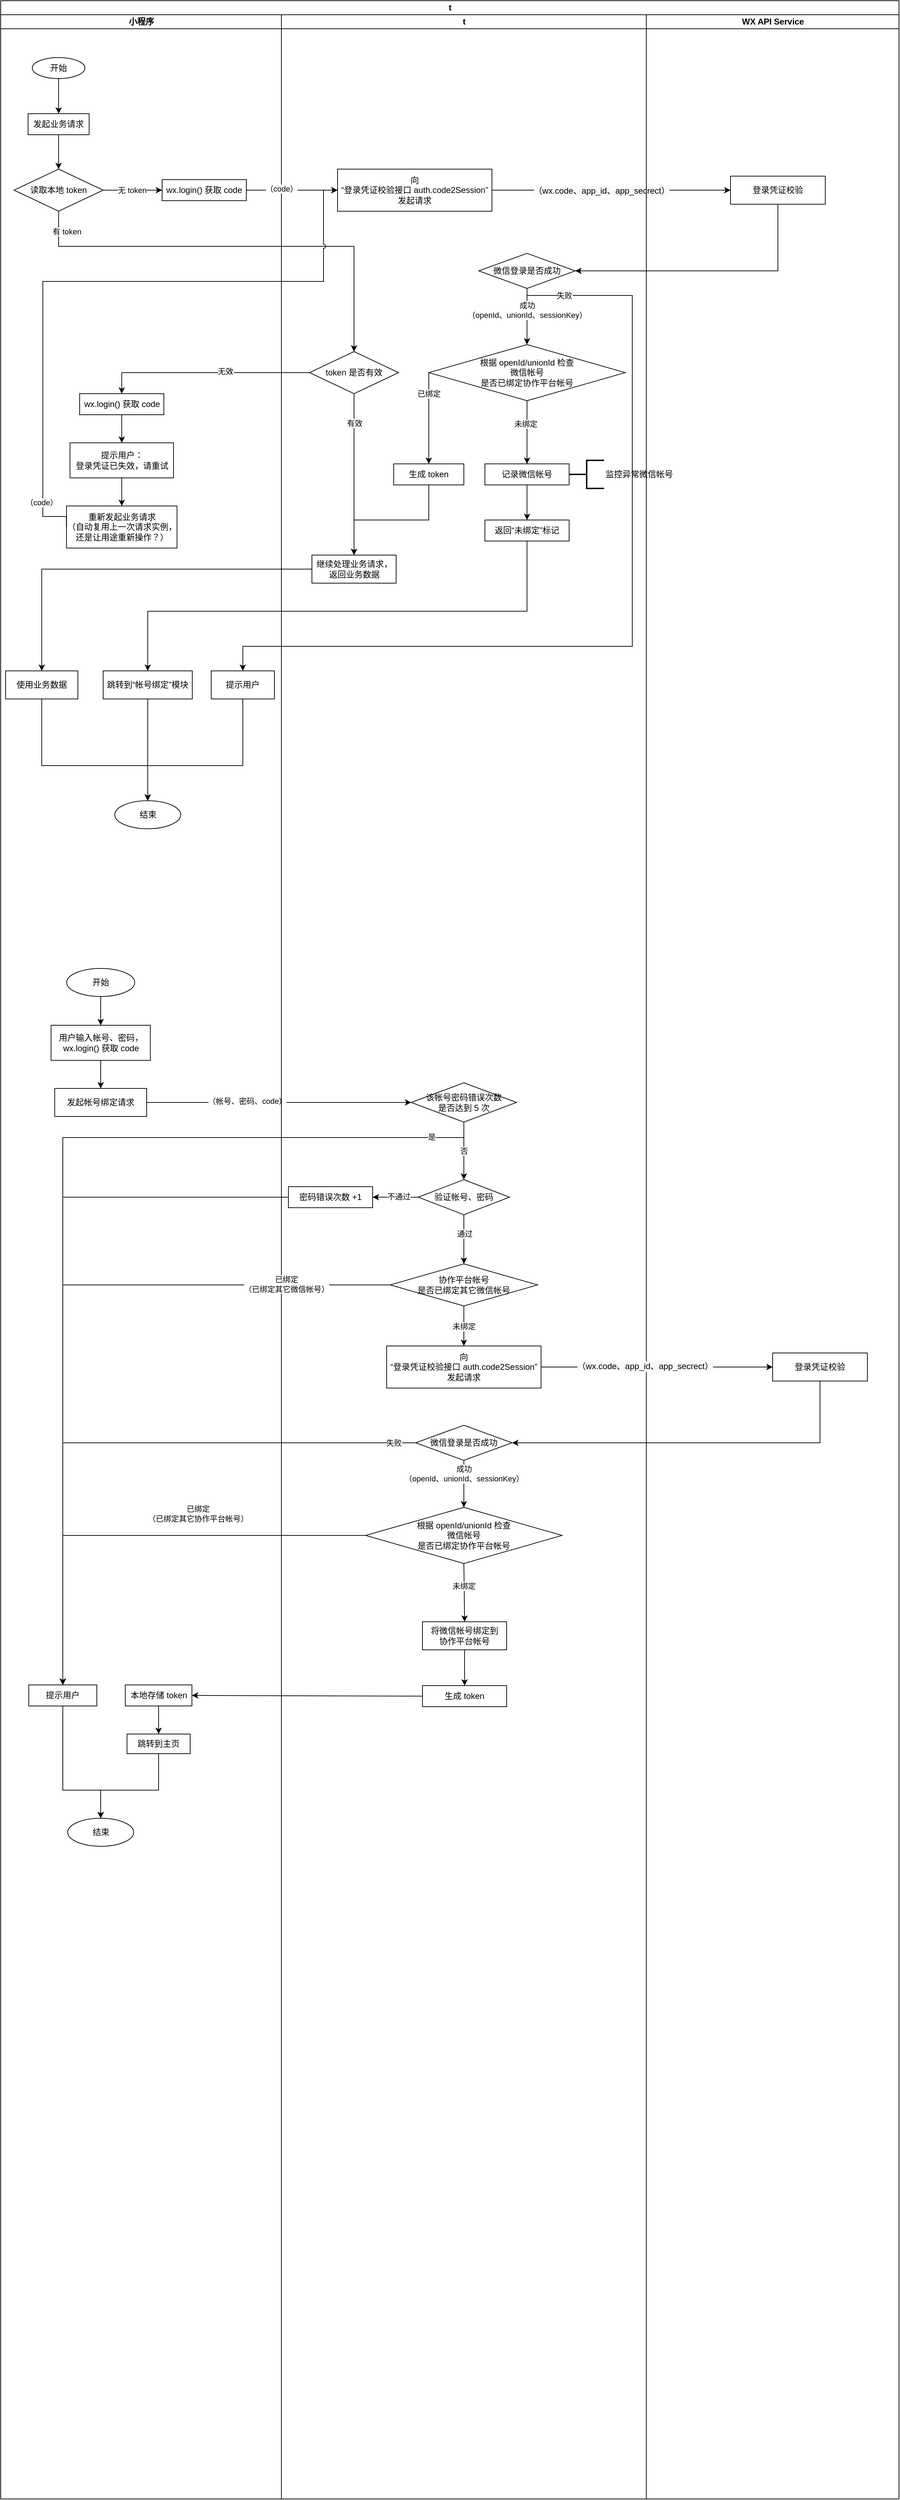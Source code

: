 <mxfile version="14.2.9" type="github"><diagram id="qEqpJyWe6qSXdvCc5dsq" name="Page-1"><mxGraphModel dx="1403" dy="4248" grid="1" gridSize="10" guides="1" tooltips="1" connect="1" arrows="1" fold="1" page="1" pageScale="1" pageWidth="827" pageHeight="1169" math="0" shadow="0"><root><mxCell id="0"/><mxCell id="1" parent="0"/><mxCell id="DzDD1wnCTY82jCdEC3I6-1" value="t" style="swimlane;html=1;childLayout=stackLayout;resizeParent=1;resizeParentMax=0;startSize=20;" parent="1" vertex="1"><mxGeometry x="80" y="-3430" width="1280" height="3560" as="geometry"><mxRectangle x="70" y="40" width="60" height="20" as="alternateBounds"/></mxGeometry></mxCell><mxCell id="DzDD1wnCTY82jCdEC3I6-2" style="edgeStyle=orthogonalEdgeStyle;rounded=0;orthogonalLoop=1;jettySize=auto;html=1;entryX=0.5;entryY=0;entryDx=0;entryDy=0;exitX=0.5;exitY=1;exitDx=0;exitDy=0;" parent="DzDD1wnCTY82jCdEC3I6-1" source="DzDD1wnCTY82jCdEC3I6-17" target="DzDD1wnCTY82jCdEC3I6-42" edge="1"><mxGeometry relative="1" as="geometry"><Array as="points"><mxPoint x="83" y="350"/><mxPoint x="504" y="350"/></Array></mxGeometry></mxCell><mxCell id="DzDD1wnCTY82jCdEC3I6-3" value="有 token" style="edgeLabel;html=1;align=center;verticalAlign=middle;resizable=0;points=[];" parent="DzDD1wnCTY82jCdEC3I6-2" vertex="1" connectable="0"><mxGeometry x="-0.158" y="-2" relative="1" as="geometry"><mxPoint x="-200" y="-23" as="offset"/></mxGeometry></mxCell><mxCell id="DzDD1wnCTY82jCdEC3I6-6" style="edgeStyle=orthogonalEdgeStyle;rounded=0;orthogonalLoop=1;jettySize=auto;html=1;exitX=1;exitY=0.5;exitDx=0;exitDy=0;entryX=0;entryY=0.5;entryDx=0;entryDy=0;" parent="DzDD1wnCTY82jCdEC3I6-1" source="DzDD1wnCTY82jCdEC3I6-43" target="DzDD1wnCTY82jCdEC3I6-66" edge="1"><mxGeometry relative="1" as="geometry"/></mxCell><mxCell id="DzDD1wnCTY82jCdEC3I6-7" value="&lt;span style=&quot;font-size: 12px ; background-color: rgb(248 , 249 , 250)&quot;&gt;（wx.code、app_id、app_secrect）&lt;/span&gt;" style="edgeLabel;html=1;align=center;verticalAlign=middle;resizable=0;points=[];" parent="DzDD1wnCTY82jCdEC3I6-6" vertex="1" connectable="0"><mxGeometry x="-0.256" y="-1" relative="1" as="geometry"><mxPoint x="29" as="offset"/></mxGeometry></mxCell><mxCell id="DzDD1wnCTY82jCdEC3I6-8" style="edgeStyle=orthogonalEdgeStyle;rounded=0;orthogonalLoop=1;jettySize=auto;html=1;exitX=0.5;exitY=1;exitDx=0;exitDy=0;entryX=1;entryY=0.5;entryDx=0;entryDy=0;" parent="DzDD1wnCTY82jCdEC3I6-1" source="DzDD1wnCTY82jCdEC3I6-66" target="kSkLTHyGIWRU16GdgBm4-37" edge="1"><mxGeometry relative="1" as="geometry"><mxPoint x="580" y="530" as="targetPoint"/></mxGeometry></mxCell><mxCell id="DzDD1wnCTY82jCdEC3I6-10" style="edgeStyle=orthogonalEdgeStyle;rounded=0;orthogonalLoop=1;jettySize=auto;html=1;exitX=0.5;exitY=1;exitDx=0;exitDy=0;entryX=0.5;entryY=0;entryDx=0;entryDy=0;" parent="DzDD1wnCTY82jCdEC3I6-1" source="DzDD1wnCTY82jCdEC3I6-49" target="DzDD1wnCTY82jCdEC3I6-23" edge="1"><mxGeometry relative="1" as="geometry"><Array as="points"><mxPoint x="750" y="870"/><mxPoint x="210" y="870"/></Array></mxGeometry></mxCell><mxCell id="DzDD1wnCTY82jCdEC3I6-11" style="edgeStyle=orthogonalEdgeStyle;rounded=0;orthogonalLoop=1;jettySize=auto;html=1;exitX=0;exitY=0.5;exitDx=0;exitDy=0;entryX=0.5;entryY=0;entryDx=0;entryDy=0;" parent="DzDD1wnCTY82jCdEC3I6-1" source="DzDD1wnCTY82jCdEC3I6-52" target="DzDD1wnCTY82jCdEC3I6-21" edge="1"><mxGeometry relative="1" as="geometry"/></mxCell><mxCell id="DzDD1wnCTY82jCdEC3I6-12" style="edgeStyle=orthogonalEdgeStyle;rounded=0;sketch=0;jumpStyle=arc;jumpSize=10;orthogonalLoop=1;jettySize=auto;html=1;exitX=1;exitY=0.5;exitDx=0;exitDy=0;shadow=0;endArrow=classic;endFill=1;entryX=0;entryY=0.5;entryDx=0;entryDy=0;" parent="DzDD1wnCTY82jCdEC3I6-1" source="DzDD1wnCTY82jCdEC3I6-28" target="kSkLTHyGIWRU16GdgBm4-1" edge="1"><mxGeometry relative="1" as="geometry"><mxPoint x="400" y="1571" as="targetPoint"/></mxGeometry></mxCell><mxCell id="DzDD1wnCTY82jCdEC3I6-13" value="（帐号、密码、code）" style="edgeLabel;html=1;align=center;verticalAlign=middle;resizable=0;points=[];" parent="DzDD1wnCTY82jCdEC3I6-12" vertex="1" connectable="0"><mxGeometry x="-0.244" y="2" relative="1" as="geometry"><mxPoint as="offset"/></mxGeometry></mxCell><mxCell id="DzDD1wnCTY82jCdEC3I6-14" value="小程序" style="swimlane;html=1;startSize=20;" parent="DzDD1wnCTY82jCdEC3I6-1" vertex="1"><mxGeometry y="20" width="400" height="3540" as="geometry"/></mxCell><mxCell id="DzDD1wnCTY82jCdEC3I6-15" style="edgeStyle=orthogonalEdgeStyle;rounded=0;orthogonalLoop=1;jettySize=auto;html=1;exitX=0.5;exitY=1;exitDx=0;exitDy=0;entryX=0.5;entryY=0;entryDx=0;entryDy=0;" parent="DzDD1wnCTY82jCdEC3I6-14" source="DzDD1wnCTY82jCdEC3I6-16" target="DzDD1wnCTY82jCdEC3I6-25" edge="1"><mxGeometry relative="1" as="geometry"/></mxCell><mxCell id="DzDD1wnCTY82jCdEC3I6-16" value="开始" style="ellipse;whiteSpace=wrap;html=1;" parent="DzDD1wnCTY82jCdEC3I6-14" vertex="1"><mxGeometry x="45" y="61" width="75" height="30" as="geometry"/></mxCell><mxCell id="DzDD1wnCTY82jCdEC3I6-17" value="读取本地&amp;nbsp;token" style="rhombus;whiteSpace=wrap;html=1;" parent="DzDD1wnCTY82jCdEC3I6-14" vertex="1"><mxGeometry x="19" y="220" width="127" height="60" as="geometry"/></mxCell><mxCell id="kSkLTHyGIWRU16GdgBm4-43" style="edgeStyle=orthogonalEdgeStyle;rounded=0;jumpStyle=arc;orthogonalLoop=1;jettySize=auto;html=1;exitX=0.5;exitY=1;exitDx=0;exitDy=0;entryX=0.5;entryY=0;entryDx=0;entryDy=0;" parent="DzDD1wnCTY82jCdEC3I6-14" source="DzDD1wnCTY82jCdEC3I6-21" target="DzDD1wnCTY82jCdEC3I6-22" edge="1"><mxGeometry relative="1" as="geometry"><Array as="points"><mxPoint x="59" y="1070"/><mxPoint x="210" y="1070"/></Array></mxGeometry></mxCell><mxCell id="DzDD1wnCTY82jCdEC3I6-21" value="使用业务数据" style="rounded=0;whiteSpace=wrap;html=1;" parent="DzDD1wnCTY82jCdEC3I6-14" vertex="1"><mxGeometry x="7" y="935" width="103" height="40" as="geometry"/></mxCell><mxCell id="DzDD1wnCTY82jCdEC3I6-22" value="结束" style="ellipse;whiteSpace=wrap;html=1;" parent="DzDD1wnCTY82jCdEC3I6-14" vertex="1"><mxGeometry x="162.5" y="1120" width="94" height="40" as="geometry"/></mxCell><mxCell id="kSkLTHyGIWRU16GdgBm4-47" style="edgeStyle=orthogonalEdgeStyle;rounded=0;jumpStyle=arc;orthogonalLoop=1;jettySize=auto;html=1;exitX=0.5;exitY=1;exitDx=0;exitDy=0;entryX=0.5;entryY=0;entryDx=0;entryDy=0;" parent="DzDD1wnCTY82jCdEC3I6-14" source="DzDD1wnCTY82jCdEC3I6-23" target="DzDD1wnCTY82jCdEC3I6-22" edge="1"><mxGeometry relative="1" as="geometry"/></mxCell><mxCell id="DzDD1wnCTY82jCdEC3I6-23" value="跳转到“帐号绑定”模块" style="rounded=0;whiteSpace=wrap;html=1;" parent="DzDD1wnCTY82jCdEC3I6-14" vertex="1"><mxGeometry x="146" y="935" width="127" height="40" as="geometry"/></mxCell><mxCell id="DzDD1wnCTY82jCdEC3I6-24" style="edgeStyle=orthogonalEdgeStyle;rounded=0;orthogonalLoop=1;jettySize=auto;html=1;exitX=0.5;exitY=1;exitDx=0;exitDy=0;entryX=0.5;entryY=0;entryDx=0;entryDy=0;" parent="DzDD1wnCTY82jCdEC3I6-14" source="DzDD1wnCTY82jCdEC3I6-25" target="DzDD1wnCTY82jCdEC3I6-17" edge="1"><mxGeometry relative="1" as="geometry"><mxPoint x="82.5" y="150" as="targetPoint"/></mxGeometry></mxCell><mxCell id="DzDD1wnCTY82jCdEC3I6-25" value="发起业务请求" style="rounded=0;whiteSpace=wrap;html=1;" parent="DzDD1wnCTY82jCdEC3I6-14" vertex="1"><mxGeometry x="39" y="141" width="87" height="30" as="geometry"/></mxCell><mxCell id="DzDD1wnCTY82jCdEC3I6-26" style="edgeStyle=orthogonalEdgeStyle;rounded=0;sketch=0;jumpStyle=arc;jumpSize=10;orthogonalLoop=1;jettySize=auto;html=1;exitX=0.5;exitY=1;exitDx=0;exitDy=0;entryX=0.5;entryY=0;entryDx=0;entryDy=0;shadow=0;endArrow=classic;endFill=1;" parent="DzDD1wnCTY82jCdEC3I6-14" source="DzDD1wnCTY82jCdEC3I6-27" target="DzDD1wnCTY82jCdEC3I6-30" edge="1"><mxGeometry relative="1" as="geometry"/></mxCell><mxCell id="DzDD1wnCTY82jCdEC3I6-27" value="开始" style="ellipse;whiteSpace=wrap;html=1;" parent="DzDD1wnCTY82jCdEC3I6-14" vertex="1"><mxGeometry x="94" y="1359" width="97" height="40" as="geometry"/></mxCell><mxCell id="DzDD1wnCTY82jCdEC3I6-28" value="发起帐号绑定请求" style="rounded=0;whiteSpace=wrap;html=1;" parent="DzDD1wnCTY82jCdEC3I6-14" vertex="1"><mxGeometry x="77" y="1530" width="131" height="40" as="geometry"/></mxCell><mxCell id="DzDD1wnCTY82jCdEC3I6-29" style="edgeStyle=orthogonalEdgeStyle;rounded=0;sketch=0;jumpStyle=arc;jumpSize=10;orthogonalLoop=1;jettySize=auto;html=1;exitX=0.5;exitY=1;exitDx=0;exitDy=0;entryX=0.5;entryY=0;entryDx=0;entryDy=0;shadow=0;endArrow=classic;endFill=1;" parent="DzDD1wnCTY82jCdEC3I6-14" source="DzDD1wnCTY82jCdEC3I6-30" target="DzDD1wnCTY82jCdEC3I6-28" edge="1"><mxGeometry relative="1" as="geometry"/></mxCell><mxCell id="DzDD1wnCTY82jCdEC3I6-30" value="用户输入帐号、密码，&lt;br&gt;wx.login() 获取 code" style="rounded=0;whiteSpace=wrap;html=1;" parent="DzDD1wnCTY82jCdEC3I6-14" vertex="1"><mxGeometry x="71.75" y="1440" width="141.5" height="50" as="geometry"/></mxCell><mxCell id="kSkLTHyGIWRU16GdgBm4-55" style="edgeStyle=orthogonalEdgeStyle;rounded=0;jumpStyle=arc;orthogonalLoop=1;jettySize=auto;html=1;exitX=0.5;exitY=1;exitDx=0;exitDy=0;entryX=0.5;entryY=0;entryDx=0;entryDy=0;" parent="DzDD1wnCTY82jCdEC3I6-14" source="DzDD1wnCTY82jCdEC3I6-32" target="DzDD1wnCTY82jCdEC3I6-33" edge="1"><mxGeometry relative="1" as="geometry"><Array as="points"><mxPoint x="225" y="2530"/><mxPoint x="143" y="2530"/></Array></mxGeometry></mxCell><mxCell id="DzDD1wnCTY82jCdEC3I6-32" value="跳转到主页" style="rounded=0;whiteSpace=wrap;html=1;" parent="DzDD1wnCTY82jCdEC3I6-14" vertex="1"><mxGeometry x="180" y="2450" width="90" height="28" as="geometry"/></mxCell><mxCell id="DzDD1wnCTY82jCdEC3I6-33" value="结束" style="ellipse;whiteSpace=wrap;html=1;" parent="DzDD1wnCTY82jCdEC3I6-14" vertex="1"><mxGeometry x="95.5" y="2570" width="94" height="40" as="geometry"/></mxCell><mxCell id="DzDD1wnCTY82jCdEC3I6-34" style="edgeStyle=orthogonalEdgeStyle;rounded=0;sketch=0;jumpStyle=arc;jumpSize=10;orthogonalLoop=1;jettySize=auto;html=1;exitX=0.5;exitY=1;exitDx=0;exitDy=0;entryX=0.5;entryY=0;entryDx=0;entryDy=0;shadow=0;endArrow=classic;endFill=1;" parent="DzDD1wnCTY82jCdEC3I6-14" source="DzDD1wnCTY82jCdEC3I6-35" target="DzDD1wnCTY82jCdEC3I6-33" edge="1"><mxGeometry relative="1" as="geometry"><Array as="points"><mxPoint x="89" y="2530"/><mxPoint x="143" y="2530"/></Array></mxGeometry></mxCell><mxCell id="DzDD1wnCTY82jCdEC3I6-35" value="提示用户" style="rounded=0;whiteSpace=wrap;html=1;" parent="DzDD1wnCTY82jCdEC3I6-14" vertex="1"><mxGeometry x="40" y="2380" width="97" height="30" as="geometry"/></mxCell><mxCell id="YFBNtk_fwWWQmXkCa9Na-1" value="wx.login() 获取 code" style="rounded=0;whiteSpace=wrap;html=1;" parent="DzDD1wnCTY82jCdEC3I6-14" vertex="1"><mxGeometry x="230" y="235" width="120" height="30" as="geometry"/></mxCell><mxCell id="DzDD1wnCTY82jCdEC3I6-4" style="edgeStyle=orthogonalEdgeStyle;rounded=0;orthogonalLoop=1;jettySize=auto;html=1;entryX=0;entryY=0.5;entryDx=0;entryDy=0;exitX=1;exitY=0.5;exitDx=0;exitDy=0;" parent="DzDD1wnCTY82jCdEC3I6-14" source="DzDD1wnCTY82jCdEC3I6-17" target="YFBNtk_fwWWQmXkCa9Na-1" edge="1"><mxGeometry relative="1" as="geometry"><mxPoint x="146" y="215" as="targetPoint"/><mxPoint x="160" y="380" as="sourcePoint"/></mxGeometry></mxCell><mxCell id="DzDD1wnCTY82jCdEC3I6-5" value="无 token&lt;br&gt;" style="edgeLabel;html=1;align=center;verticalAlign=middle;resizable=0;points=[];" parent="DzDD1wnCTY82jCdEC3I6-4" vertex="1" connectable="0"><mxGeometry x="0.352" y="-2" relative="1" as="geometry"><mxPoint x="-16.5" y="-2" as="offset"/></mxGeometry></mxCell><mxCell id="kSkLTHyGIWRU16GdgBm4-51" style="edgeStyle=orthogonalEdgeStyle;rounded=0;jumpStyle=arc;orthogonalLoop=1;jettySize=auto;html=1;exitX=0.5;exitY=1;exitDx=0;exitDy=0;entryX=0.5;entryY=0;entryDx=0;entryDy=0;" parent="DzDD1wnCTY82jCdEC3I6-14" source="kSkLTHyGIWRU16GdgBm4-23" target="kSkLTHyGIWRU16GdgBm4-50" edge="1"><mxGeometry relative="1" as="geometry"/></mxCell><mxCell id="kSkLTHyGIWRU16GdgBm4-23" value="提示用户：&lt;br&gt;登录凭证已失效，请重试" style="rounded=0;whiteSpace=wrap;html=1;" parent="DzDD1wnCTY82jCdEC3I6-14" vertex="1"><mxGeometry x="98.75" y="610" width="147.5" height="50" as="geometry"/></mxCell><mxCell id="kSkLTHyGIWRU16GdgBm4-27" style="edgeStyle=orthogonalEdgeStyle;rounded=0;orthogonalLoop=1;jettySize=auto;html=1;exitX=0.5;exitY=1;exitDx=0;exitDy=0;entryX=0.5;entryY=0;entryDx=0;entryDy=0;" parent="DzDD1wnCTY82jCdEC3I6-14" source="kSkLTHyGIWRU16GdgBm4-24" target="kSkLTHyGIWRU16GdgBm4-23" edge="1"><mxGeometry relative="1" as="geometry"/></mxCell><mxCell id="kSkLTHyGIWRU16GdgBm4-24" value="wx.login() 获取 code" style="rounded=0;whiteSpace=wrap;html=1;" parent="DzDD1wnCTY82jCdEC3I6-14" vertex="1"><mxGeometry x="112.5" y="540" width="120" height="30" as="geometry"/></mxCell><mxCell id="kSkLTHyGIWRU16GdgBm4-44" style="edgeStyle=orthogonalEdgeStyle;rounded=0;jumpStyle=arc;orthogonalLoop=1;jettySize=auto;html=1;exitX=0.5;exitY=1;exitDx=0;exitDy=0;entryX=0.5;entryY=0;entryDx=0;entryDy=0;" parent="DzDD1wnCTY82jCdEC3I6-14" source="kSkLTHyGIWRU16GdgBm4-40" target="DzDD1wnCTY82jCdEC3I6-22" edge="1"><mxGeometry relative="1" as="geometry"><Array as="points"><mxPoint x="345" y="1070"/><mxPoint x="210" y="1070"/></Array></mxGeometry></mxCell><mxCell id="kSkLTHyGIWRU16GdgBm4-40" value="提示用户" style="rounded=0;whiteSpace=wrap;html=1;" parent="DzDD1wnCTY82jCdEC3I6-14" vertex="1"><mxGeometry x="300" y="935" width="90" height="40" as="geometry"/></mxCell><mxCell id="kSkLTHyGIWRU16GdgBm4-50" value="重新发起业务请求&lt;br&gt;（自动复用上一次请求实例，还是让用途重新操作？）" style="rounded=0;whiteSpace=wrap;html=1;" parent="DzDD1wnCTY82jCdEC3I6-14" vertex="1"><mxGeometry x="93.75" y="700" width="157.5" height="60" as="geometry"/></mxCell><mxCell id="kSkLTHyGIWRU16GdgBm4-54" style="edgeStyle=orthogonalEdgeStyle;rounded=0;jumpStyle=arc;orthogonalLoop=1;jettySize=auto;html=1;exitX=0.5;exitY=1;exitDx=0;exitDy=0;entryX=0.5;entryY=0;entryDx=0;entryDy=0;" parent="DzDD1wnCTY82jCdEC3I6-14" source="kSkLTHyGIWRU16GdgBm4-53" target="DzDD1wnCTY82jCdEC3I6-32" edge="1"><mxGeometry relative="1" as="geometry"/></mxCell><mxCell id="kSkLTHyGIWRU16GdgBm4-53" value="本地存储 token" style="rounded=0;whiteSpace=wrap;html=1;" parent="DzDD1wnCTY82jCdEC3I6-14" vertex="1"><mxGeometry x="177.5" y="2380" width="95" height="30" as="geometry"/></mxCell><mxCell id="DzDD1wnCTY82jCdEC3I6-37" value="t" style="swimlane;html=1;startSize=20;" parent="DzDD1wnCTY82jCdEC3I6-1" vertex="1"><mxGeometry x="400" y="20" width="520" height="3540" as="geometry"/></mxCell><mxCell id="kSkLTHyGIWRU16GdgBm4-32" style="edgeStyle=orthogonalEdgeStyle;rounded=0;jumpStyle=arc;orthogonalLoop=1;jettySize=auto;html=1;entryX=0.5;entryY=0;entryDx=0;entryDy=0;exitX=0.5;exitY=1;exitDx=0;exitDy=0;" parent="DzDD1wnCTY82jCdEC3I6-37" source="DzDD1wnCTY82jCdEC3I6-42" target="DzDD1wnCTY82jCdEC3I6-52" edge="1"><mxGeometry relative="1" as="geometry"><mxPoint x="70" y="340" as="sourcePoint"/></mxGeometry></mxCell><mxCell id="kSkLTHyGIWRU16GdgBm4-33" value="有效" style="edgeLabel;html=1;align=center;verticalAlign=middle;resizable=0;points=[];" parent="kSkLTHyGIWRU16GdgBm4-32" vertex="1" connectable="0"><mxGeometry x="-0.96" y="1" relative="1" as="geometry"><mxPoint x="-1" y="37.65" as="offset"/></mxGeometry></mxCell><mxCell id="DzDD1wnCTY82jCdEC3I6-42" value="token 是否有效" style="rhombus;whiteSpace=wrap;html=1;" parent="DzDD1wnCTY82jCdEC3I6-37" vertex="1"><mxGeometry x="40" y="480" width="127" height="60" as="geometry"/></mxCell><mxCell id="DzDD1wnCTY82jCdEC3I6-43" value="向&lt;br&gt;“登录凭证校验接口 auth.code2Session”&lt;br&gt;发起请求" style="rounded=0;whiteSpace=wrap;html=1;" parent="DzDD1wnCTY82jCdEC3I6-37" vertex="1"><mxGeometry x="80" y="220" width="220" height="60" as="geometry"/></mxCell><mxCell id="DzDD1wnCTY82jCdEC3I6-44" style="edgeStyle=orthogonalEdgeStyle;rounded=0;orthogonalLoop=1;jettySize=auto;html=1;exitX=0;exitY=0.5;exitDx=0;exitDy=0;entryX=0.5;entryY=0;entryDx=0;entryDy=0;" parent="DzDD1wnCTY82jCdEC3I6-37" source="DzDD1wnCTY82jCdEC3I6-48" target="DzDD1wnCTY82jCdEC3I6-51" edge="1"><mxGeometry relative="1" as="geometry"><mxPoint x="90" y="600" as="targetPoint"/><Array as="points"><mxPoint x="210" y="620"/><mxPoint x="210" y="620"/></Array></mxGeometry></mxCell><mxCell id="DzDD1wnCTY82jCdEC3I6-45" value="已绑定" style="edgeLabel;html=1;align=center;verticalAlign=middle;resizable=0;points=[];" parent="DzDD1wnCTY82jCdEC3I6-44" vertex="1" connectable="0"><mxGeometry x="0.173" y="-3" relative="1" as="geometry"><mxPoint x="3" y="-46" as="offset"/></mxGeometry></mxCell><mxCell id="DzDD1wnCTY82jCdEC3I6-46" style="edgeStyle=orthogonalEdgeStyle;rounded=0;orthogonalLoop=1;jettySize=auto;html=1;exitX=0.5;exitY=1;exitDx=0;exitDy=0;entryX=0.5;entryY=0;entryDx=0;entryDy=0;" parent="DzDD1wnCTY82jCdEC3I6-37" source="DzDD1wnCTY82jCdEC3I6-48" target="kSkLTHyGIWRU16GdgBm4-66" edge="1"><mxGeometry relative="1" as="geometry"><mxPoint x="350" y="640" as="targetPoint"/></mxGeometry></mxCell><mxCell id="kSkLTHyGIWRU16GdgBm4-52" value="未绑定" style="edgeLabel;html=1;align=center;verticalAlign=middle;resizable=0;points=[];" parent="DzDD1wnCTY82jCdEC3I6-46" vertex="1" connectable="0"><mxGeometry x="-0.267" y="-2" relative="1" as="geometry"><mxPoint as="offset"/></mxGeometry></mxCell><mxCell id="DzDD1wnCTY82jCdEC3I6-48" value="&lt;span&gt;根据 openId/unionId 检查&lt;/span&gt;&lt;br&gt;&lt;span&gt;微信帐号&lt;/span&gt;&lt;br&gt;&lt;span&gt;是否已绑定协作平台帐号&lt;/span&gt;" style="rhombus;whiteSpace=wrap;html=1;" parent="DzDD1wnCTY82jCdEC3I6-37" vertex="1"><mxGeometry x="210" y="470" width="280" height="80" as="geometry"/></mxCell><mxCell id="DzDD1wnCTY82jCdEC3I6-49" value="返回“未绑定”标记" style="rounded=0;whiteSpace=wrap;html=1;" parent="DzDD1wnCTY82jCdEC3I6-37" vertex="1"><mxGeometry x="290" y="720" width="120" height="30" as="geometry"/></mxCell><mxCell id="DzDD1wnCTY82jCdEC3I6-50" style="edgeStyle=orthogonalEdgeStyle;rounded=0;orthogonalLoop=1;jettySize=auto;html=1;exitX=0.5;exitY=1;exitDx=0;exitDy=0;entryX=0.5;entryY=0;entryDx=0;entryDy=0;" parent="DzDD1wnCTY82jCdEC3I6-37" source="DzDD1wnCTY82jCdEC3I6-51" target="DzDD1wnCTY82jCdEC3I6-52" edge="1"><mxGeometry relative="1" as="geometry"/></mxCell><mxCell id="DzDD1wnCTY82jCdEC3I6-51" value="生成 token" style="rounded=0;whiteSpace=wrap;html=1;" parent="DzDD1wnCTY82jCdEC3I6-37" vertex="1"><mxGeometry x="160" y="640" width="100" height="30" as="geometry"/></mxCell><mxCell id="DzDD1wnCTY82jCdEC3I6-52" value="&lt;span&gt;继续处理业务请求，&lt;/span&gt;&lt;br&gt;&lt;span&gt;返回业务数据&lt;/span&gt;" style="rounded=0;whiteSpace=wrap;html=1;" parent="DzDD1wnCTY82jCdEC3I6-37" vertex="1"><mxGeometry x="43.5" y="770" width="120" height="40" as="geometry"/></mxCell><mxCell id="DzDD1wnCTY82jCdEC3I6-53" value="向&lt;br&gt;“登录凭证校验接口 auth.code2Session”&lt;br&gt;发起请求" style="rounded=0;whiteSpace=wrap;html=1;" parent="DzDD1wnCTY82jCdEC3I6-37" vertex="1"><mxGeometry x="150" y="1897" width="220" height="60" as="geometry"/></mxCell><mxCell id="DzDD1wnCTY82jCdEC3I6-56" style="edgeStyle=orthogonalEdgeStyle;rounded=0;sketch=0;jumpStyle=arc;jumpSize=10;orthogonalLoop=1;jettySize=auto;html=1;exitX=0.5;exitY=1;exitDx=0;exitDy=0;entryX=0.5;entryY=0;entryDx=0;entryDy=0;shadow=0;endArrow=classic;endFill=1;" parent="DzDD1wnCTY82jCdEC3I6-37" source="DzDD1wnCTY82jCdEC3I6-58" target="DzDD1wnCTY82jCdEC3I6-60" edge="1"><mxGeometry relative="1" as="geometry"/></mxCell><mxCell id="DzDD1wnCTY82jCdEC3I6-57" value="未绑定" style="edgeLabel;html=1;align=center;verticalAlign=middle;resizable=0;points=[];" parent="DzDD1wnCTY82jCdEC3I6-56" vertex="1" connectable="0"><mxGeometry x="-0.163" relative="1" as="geometry"><mxPoint y="-3" as="offset"/></mxGeometry></mxCell><mxCell id="DzDD1wnCTY82jCdEC3I6-58" value="&lt;span&gt;根据 openId/unionId 检查&lt;/span&gt;&lt;br&gt;&lt;span&gt;微信帐号&lt;/span&gt;&lt;br&gt;&lt;span&gt;是否已绑定协作平台帐号&lt;/span&gt;" style="rhombus;whiteSpace=wrap;html=1;" parent="DzDD1wnCTY82jCdEC3I6-37" vertex="1"><mxGeometry x="120" y="2127" width="280" height="80" as="geometry"/></mxCell><mxCell id="DzDD1wnCTY82jCdEC3I6-59" style="edgeStyle=orthogonalEdgeStyle;rounded=0;sketch=0;jumpStyle=arc;jumpSize=10;orthogonalLoop=1;jettySize=auto;html=1;exitX=0.5;exitY=1;exitDx=0;exitDy=0;entryX=0.5;entryY=0;entryDx=0;entryDy=0;shadow=0;endArrow=classic;endFill=1;" parent="DzDD1wnCTY82jCdEC3I6-37" source="DzDD1wnCTY82jCdEC3I6-60" target="DzDD1wnCTY82jCdEC3I6-61" edge="1"><mxGeometry relative="1" as="geometry"><Array as="points"><mxPoint x="261" y="2330"/><mxPoint x="261" y="2330"/></Array></mxGeometry></mxCell><mxCell id="DzDD1wnCTY82jCdEC3I6-60" value="将微信帐号绑定到&lt;br&gt;协作平台帐号" style="rounded=0;whiteSpace=wrap;html=1;" parent="DzDD1wnCTY82jCdEC3I6-37" vertex="1"><mxGeometry x="201" y="2290" width="120" height="40" as="geometry"/></mxCell><mxCell id="DzDD1wnCTY82jCdEC3I6-61" value="生成 token" style="rounded=0;whiteSpace=wrap;html=1;" parent="DzDD1wnCTY82jCdEC3I6-37" vertex="1"><mxGeometry x="201" y="2381" width="120" height="30" as="geometry"/></mxCell><mxCell id="DzDD1wnCTY82jCdEC3I6-62" style="edgeStyle=orthogonalEdgeStyle;rounded=0;sketch=0;jumpStyle=arc;jumpSize=10;orthogonalLoop=1;jettySize=auto;html=1;exitX=0.5;exitY=1;exitDx=0;exitDy=0;shadow=0;endArrow=classic;endFill=1;" parent="DzDD1wnCTY82jCdEC3I6-37" source="kSkLTHyGIWRU16GdgBm4-4" target="kSkLTHyGIWRU16GdgBm4-3" edge="1"><mxGeometry relative="1" as="geometry"><mxPoint x="260" y="1716" as="sourcePoint"/></mxGeometry></mxCell><mxCell id="DzDD1wnCTY82jCdEC3I6-63" value="通过" style="edgeLabel;html=1;align=center;verticalAlign=middle;resizable=0;points=[];" parent="DzDD1wnCTY82jCdEC3I6-62" vertex="1" connectable="0"><mxGeometry x="-0.222" y="1" relative="1" as="geometry"><mxPoint as="offset"/></mxGeometry></mxCell><mxCell id="kSkLTHyGIWRU16GdgBm4-10" value="否" style="edgeStyle=orthogonalEdgeStyle;rounded=0;orthogonalLoop=1;jettySize=auto;html=1;exitX=0.5;exitY=1;exitDx=0;exitDy=0;entryX=0.5;entryY=0;entryDx=0;entryDy=0;" parent="DzDD1wnCTY82jCdEC3I6-37" source="kSkLTHyGIWRU16GdgBm4-1" target="kSkLTHyGIWRU16GdgBm4-4" edge="1"><mxGeometry relative="1" as="geometry"><mxPoint x="260" y="1578" as="sourcePoint"/><mxPoint x="260" y="1660" as="targetPoint"/></mxGeometry></mxCell><mxCell id="kSkLTHyGIWRU16GdgBm4-1" value="该帐号密码错误次数&lt;br&gt;是否达到 5 次" style="rhombus;whiteSpace=wrap;html=1;" parent="DzDD1wnCTY82jCdEC3I6-37" vertex="1"><mxGeometry x="185" y="1522" width="150" height="56" as="geometry"/></mxCell><mxCell id="kSkLTHyGIWRU16GdgBm4-71" style="edgeStyle=orthogonalEdgeStyle;rounded=0;jumpStyle=arc;orthogonalLoop=1;jettySize=auto;html=1;exitX=0;exitY=0.5;exitDx=0;exitDy=0;entryX=1;entryY=0.5;entryDx=0;entryDy=0;" parent="DzDD1wnCTY82jCdEC3I6-37" source="kSkLTHyGIWRU16GdgBm4-4" target="kSkLTHyGIWRU16GdgBm4-70" edge="1"><mxGeometry relative="1" as="geometry"/></mxCell><mxCell id="kSkLTHyGIWRU16GdgBm4-72" value="不通过" style="edgeLabel;html=1;align=center;verticalAlign=middle;resizable=0;points=[];" parent="kSkLTHyGIWRU16GdgBm4-71" vertex="1" connectable="0"><mxGeometry x="-0.2" y="1" relative="1" as="geometry"><mxPoint x="-2" y="-2" as="offset"/></mxGeometry></mxCell><mxCell id="kSkLTHyGIWRU16GdgBm4-4" value="验证帐号、密码" style="rhombus;whiteSpace=wrap;html=1;" parent="DzDD1wnCTY82jCdEC3I6-37" vertex="1"><mxGeometry x="195" y="1660" width="130" height="50" as="geometry"/></mxCell><mxCell id="kSkLTHyGIWRU16GdgBm4-11" value="未绑定" style="edgeStyle=orthogonalEdgeStyle;rounded=0;orthogonalLoop=1;jettySize=auto;html=1;exitX=0.5;exitY=1;exitDx=0;exitDy=0;entryX=0.5;entryY=0;entryDx=0;entryDy=0;" parent="DzDD1wnCTY82jCdEC3I6-37" source="kSkLTHyGIWRU16GdgBm4-3" target="DzDD1wnCTY82jCdEC3I6-53" edge="1"><mxGeometry relative="1" as="geometry"/></mxCell><mxCell id="kSkLTHyGIWRU16GdgBm4-3" value="&lt;span&gt;协作平台帐号&lt;br&gt;是否已绑定其它微信帐号&lt;/span&gt;" style="rhombus;whiteSpace=wrap;html=1;" parent="DzDD1wnCTY82jCdEC3I6-37" vertex="1"><mxGeometry x="155" y="1780" width="210" height="60" as="geometry"/></mxCell><mxCell id="kSkLTHyGIWRU16GdgBm4-17" style="edgeStyle=orthogonalEdgeStyle;rounded=0;orthogonalLoop=1;jettySize=auto;html=1;exitX=0.5;exitY=1;exitDx=0;exitDy=0;entryX=0.5;entryY=0;entryDx=0;entryDy=0;" parent="DzDD1wnCTY82jCdEC3I6-37" source="kSkLTHyGIWRU16GdgBm4-2" target="DzDD1wnCTY82jCdEC3I6-58" edge="1"><mxGeometry relative="1" as="geometry"/></mxCell><mxCell id="kSkLTHyGIWRU16GdgBm4-18" value="成功&lt;br&gt;（openId、unionId、sessionKey）" style="edgeLabel;html=1;align=center;verticalAlign=middle;resizable=0;points=[];" parent="kSkLTHyGIWRU16GdgBm4-17" vertex="1" connectable="0"><mxGeometry x="-0.433" relative="1" as="geometry"><mxPoint as="offset"/></mxGeometry></mxCell><mxCell id="kSkLTHyGIWRU16GdgBm4-2" value="微信登录是否成功" style="rhombus;whiteSpace=wrap;html=1;" parent="DzDD1wnCTY82jCdEC3I6-37" vertex="1"><mxGeometry x="191.25" y="2010" width="137.5" height="50" as="geometry"/></mxCell><mxCell id="kSkLTHyGIWRU16GdgBm4-38" style="edgeStyle=orthogonalEdgeStyle;rounded=0;jumpStyle=arc;orthogonalLoop=1;jettySize=auto;html=1;exitX=0.5;exitY=1;exitDx=0;exitDy=0;entryX=0.5;entryY=0;entryDx=0;entryDy=0;" parent="DzDD1wnCTY82jCdEC3I6-37" source="kSkLTHyGIWRU16GdgBm4-37" target="DzDD1wnCTY82jCdEC3I6-48" edge="1"><mxGeometry relative="1" as="geometry"/></mxCell><mxCell id="kSkLTHyGIWRU16GdgBm4-39" value="成功&lt;br&gt;（openId、unionId、sessionKey）" style="edgeLabel;html=1;align=center;verticalAlign=middle;resizable=0;points=[];" parent="kSkLTHyGIWRU16GdgBm4-38" vertex="1" connectable="0"><mxGeometry x="-0.36" relative="1" as="geometry"><mxPoint y="5" as="offset"/></mxGeometry></mxCell><mxCell id="kSkLTHyGIWRU16GdgBm4-37" value="微信登录是否成功" style="rhombus;whiteSpace=wrap;html=1;" parent="DzDD1wnCTY82jCdEC3I6-37" vertex="1"><mxGeometry x="281.25" y="340" width="137.5" height="50" as="geometry"/></mxCell><mxCell id="kSkLTHyGIWRU16GdgBm4-67" style="edgeStyle=orthogonalEdgeStyle;rounded=0;jumpStyle=arc;orthogonalLoop=1;jettySize=auto;html=1;exitX=0.5;exitY=1;exitDx=0;exitDy=0;" parent="DzDD1wnCTY82jCdEC3I6-37" source="kSkLTHyGIWRU16GdgBm4-66" target="DzDD1wnCTY82jCdEC3I6-49" edge="1"><mxGeometry relative="1" as="geometry"/></mxCell><mxCell id="kSkLTHyGIWRU16GdgBm4-66" value="记录微信帐号" style="rounded=0;whiteSpace=wrap;html=1;" parent="DzDD1wnCTY82jCdEC3I6-37" vertex="1"><mxGeometry x="290" y="640" width="120" height="30" as="geometry"/></mxCell><mxCell id="kSkLTHyGIWRU16GdgBm4-68" value="监控异常微信帐号" style="strokeWidth=2;html=1;shape=mxgraph.flowchart.annotation_2;align=left;labelPosition=right;pointerEvents=1;rounded=0;" parent="DzDD1wnCTY82jCdEC3I6-37" vertex="1"><mxGeometry x="410" y="635" width="50" height="40" as="geometry"/></mxCell><mxCell id="kSkLTHyGIWRU16GdgBm4-70" value="密码错误次数 +1" style="rounded=0;whiteSpace=wrap;html=1;" parent="DzDD1wnCTY82jCdEC3I6-37" vertex="1"><mxGeometry x="10" y="1670" width="120" height="30" as="geometry"/></mxCell><mxCell id="DzDD1wnCTY82jCdEC3I6-65" value="WX API Service" style="swimlane;html=1;startSize=20;" parent="DzDD1wnCTY82jCdEC3I6-1" vertex="1"><mxGeometry x="920" y="20" width="360" height="3540" as="geometry"/></mxCell><mxCell id="DzDD1wnCTY82jCdEC3I6-66" value="登录凭证校验" style="rounded=0;whiteSpace=wrap;html=1;" parent="DzDD1wnCTY82jCdEC3I6-65" vertex="1"><mxGeometry x="120" y="230" width="135" height="40" as="geometry"/></mxCell><mxCell id="DzDD1wnCTY82jCdEC3I6-67" value="登录凭证校验" style="rounded=0;whiteSpace=wrap;html=1;" parent="DzDD1wnCTY82jCdEC3I6-65" vertex="1"><mxGeometry x="180" y="1907" width="135" height="40" as="geometry"/></mxCell><mxCell id="DzDD1wnCTY82jCdEC3I6-68" style="edgeStyle=orthogonalEdgeStyle;rounded=0;sketch=0;jumpStyle=arc;jumpSize=10;orthogonalLoop=1;jettySize=auto;html=1;exitX=1;exitY=0.5;exitDx=0;exitDy=0;entryX=0;entryY=0.5;entryDx=0;entryDy=0;shadow=0;endArrow=classic;endFill=1;" parent="DzDD1wnCTY82jCdEC3I6-1" source="DzDD1wnCTY82jCdEC3I6-53" target="DzDD1wnCTY82jCdEC3I6-67" edge="1"><mxGeometry relative="1" as="geometry"/></mxCell><mxCell id="DzDD1wnCTY82jCdEC3I6-69" value="&lt;span style=&quot;font-size: 12px ; background-color: rgb(248 , 249 , 250)&quot;&gt;（wx.code、app_id、app_secrect）&lt;/span&gt;" style="edgeLabel;html=1;align=center;verticalAlign=middle;resizable=0;points=[];" parent="DzDD1wnCTY82jCdEC3I6-68" vertex="1" connectable="0"><mxGeometry x="-0.288" y="1" relative="1" as="geometry"><mxPoint x="30" as="offset"/></mxGeometry></mxCell><mxCell id="DzDD1wnCTY82jCdEC3I6-70" style="edgeStyle=orthogonalEdgeStyle;rounded=0;sketch=0;jumpStyle=arc;jumpSize=10;orthogonalLoop=1;jettySize=auto;html=1;exitX=0.5;exitY=1;exitDx=0;exitDy=0;shadow=0;endArrow=classic;endFill=1;entryX=1;entryY=0.5;entryDx=0;entryDy=0;" parent="DzDD1wnCTY82jCdEC3I6-1" source="DzDD1wnCTY82jCdEC3I6-67" target="kSkLTHyGIWRU16GdgBm4-2" edge="1"><mxGeometry relative="1" as="geometry"><mxPoint x="900" y="2180" as="targetPoint"/></mxGeometry></mxCell><mxCell id="DzDD1wnCTY82jCdEC3I6-72" style="edgeStyle=orthogonalEdgeStyle;rounded=0;sketch=0;jumpStyle=arc;jumpSize=10;orthogonalLoop=1;jettySize=auto;html=1;exitX=0;exitY=0.5;exitDx=0;exitDy=0;entryX=1;entryY=0.5;entryDx=0;entryDy=0;shadow=0;endArrow=classic;endFill=1;" parent="DzDD1wnCTY82jCdEC3I6-1" source="DzDD1wnCTY82jCdEC3I6-61" target="kSkLTHyGIWRU16GdgBm4-53" edge="1"><mxGeometry relative="1" as="geometry"/></mxCell><mxCell id="DzDD1wnCTY82jCdEC3I6-73" style="edgeStyle=orthogonalEdgeStyle;rounded=0;sketch=0;jumpStyle=arc;jumpSize=10;orthogonalLoop=1;jettySize=auto;html=1;shadow=0;endArrow=classic;endFill=1;entryX=0.5;entryY=0;entryDx=0;entryDy=0;exitX=0;exitY=0.5;exitDx=0;exitDy=0;" parent="DzDD1wnCTY82jCdEC3I6-1" source="kSkLTHyGIWRU16GdgBm4-70" target="DzDD1wnCTY82jCdEC3I6-35" edge="1"><mxGeometry relative="1" as="geometry"><mxPoint x="510" y="1736" as="sourcePoint"/><mxPoint x="30" y="2160" as="targetPoint"/><Array as="points"><mxPoint x="89" y="1705"/></Array></mxGeometry></mxCell><mxCell id="YFBNtk_fwWWQmXkCa9Na-2" style="edgeStyle=orthogonalEdgeStyle;rounded=0;orthogonalLoop=1;jettySize=auto;html=1;exitX=1;exitY=0.5;exitDx=0;exitDy=0;entryX=0;entryY=0.5;entryDx=0;entryDy=0;" parent="DzDD1wnCTY82jCdEC3I6-1" source="YFBNtk_fwWWQmXkCa9Na-1" target="DzDD1wnCTY82jCdEC3I6-43" edge="1"><mxGeometry relative="1" as="geometry"/></mxCell><mxCell id="YFBNtk_fwWWQmXkCa9Na-3" value="（code）" style="edgeLabel;html=1;align=center;verticalAlign=middle;resizable=0;points=[];" parent="YFBNtk_fwWWQmXkCa9Na-2" vertex="1" connectable="0"><mxGeometry x="-0.236" y="2" relative="1" as="geometry"><mxPoint as="offset"/></mxGeometry></mxCell><mxCell id="kSkLTHyGIWRU16GdgBm4-8" style="edgeStyle=orthogonalEdgeStyle;rounded=0;orthogonalLoop=1;jettySize=auto;html=1;exitX=0.5;exitY=1;exitDx=0;exitDy=0;entryX=0.5;entryY=0;entryDx=0;entryDy=0;" parent="DzDD1wnCTY82jCdEC3I6-1" source="kSkLTHyGIWRU16GdgBm4-1" target="DzDD1wnCTY82jCdEC3I6-35" edge="1"><mxGeometry relative="1" as="geometry"><Array as="points"><mxPoint x="660" y="1620"/><mxPoint x="89" y="1620"/></Array></mxGeometry></mxCell><mxCell id="kSkLTHyGIWRU16GdgBm4-9" value="是" style="edgeLabel;html=1;align=center;verticalAlign=middle;resizable=0;points=[];" parent="kSkLTHyGIWRU16GdgBm4-8" vertex="1" connectable="0"><mxGeometry x="-0.901" y="-1" relative="1" as="geometry"><mxPoint as="offset"/></mxGeometry></mxCell><mxCell id="kSkLTHyGIWRU16GdgBm4-12" style="edgeStyle=orthogonalEdgeStyle;rounded=0;orthogonalLoop=1;jettySize=auto;html=1;exitX=0;exitY=0.5;exitDx=0;exitDy=0;entryX=0.5;entryY=0;entryDx=0;entryDy=0;" parent="DzDD1wnCTY82jCdEC3I6-1" source="kSkLTHyGIWRU16GdgBm4-3" target="DzDD1wnCTY82jCdEC3I6-35" edge="1"><mxGeometry relative="1" as="geometry"/></mxCell><mxCell id="kSkLTHyGIWRU16GdgBm4-13" value="已绑定&lt;br&gt;（已绑定其它微信帐号）" style="edgeLabel;html=1;align=center;verticalAlign=middle;resizable=0;points=[];" parent="kSkLTHyGIWRU16GdgBm4-12" vertex="1" connectable="0"><mxGeometry x="-0.936" y="1" relative="1" as="geometry"><mxPoint x="-115" y="-2" as="offset"/></mxGeometry></mxCell><mxCell id="DzDD1wnCTY82jCdEC3I6-54" style="edgeStyle=orthogonalEdgeStyle;rounded=0;sketch=0;jumpStyle=arc;jumpSize=10;orthogonalLoop=1;jettySize=auto;html=1;exitX=0;exitY=0.5;exitDx=0;exitDy=0;shadow=0;endArrow=classic;endFill=1;entryX=0.5;entryY=0;entryDx=0;entryDy=0;" parent="DzDD1wnCTY82jCdEC3I6-1" source="DzDD1wnCTY82jCdEC3I6-58" target="DzDD1wnCTY82jCdEC3I6-35" edge="1"><mxGeometry relative="1" as="geometry"><mxPoint x="411" y="2297" as="targetPoint"/><Array as="points"><mxPoint x="89" y="2187"/></Array></mxGeometry></mxCell><mxCell id="DzDD1wnCTY82jCdEC3I6-55" value="已绑定&lt;br&gt;（已绑定其它协作平台帐号）" style="edgeLabel;html=1;align=center;verticalAlign=middle;resizable=0;points=[];" parent="DzDD1wnCTY82jCdEC3I6-54" vertex="1" connectable="0"><mxGeometry x="0.247" y="-2" relative="1" as="geometry"><mxPoint x="163" y="-29" as="offset"/></mxGeometry></mxCell><mxCell id="kSkLTHyGIWRU16GdgBm4-19" style="edgeStyle=orthogonalEdgeStyle;rounded=0;orthogonalLoop=1;jettySize=auto;html=1;exitX=0;exitY=0.5;exitDx=0;exitDy=0;entryX=0.5;entryY=0;entryDx=0;entryDy=0;" parent="DzDD1wnCTY82jCdEC3I6-1" source="kSkLTHyGIWRU16GdgBm4-2" target="DzDD1wnCTY82jCdEC3I6-35" edge="1"><mxGeometry relative="1" as="geometry"/></mxCell><mxCell id="kSkLTHyGIWRU16GdgBm4-20" value="失败" style="edgeLabel;html=1;align=center;verticalAlign=middle;resizable=0;points=[];" parent="kSkLTHyGIWRU16GdgBm4-19" vertex="1" connectable="0"><mxGeometry x="-0.925" relative="1" as="geometry"><mxPoint as="offset"/></mxGeometry></mxCell><mxCell id="kSkLTHyGIWRU16GdgBm4-30" style="edgeStyle=orthogonalEdgeStyle;rounded=0;jumpStyle=arc;orthogonalLoop=1;jettySize=auto;html=1;exitX=0;exitY=0.5;exitDx=0;exitDy=0;entryX=0.5;entryY=0;entryDx=0;entryDy=0;" parent="DzDD1wnCTY82jCdEC3I6-1" source="DzDD1wnCTY82jCdEC3I6-42" target="kSkLTHyGIWRU16GdgBm4-24" edge="1"><mxGeometry relative="1" as="geometry"/></mxCell><mxCell id="kSkLTHyGIWRU16GdgBm4-31" value="无效" style="edgeLabel;html=1;align=center;verticalAlign=middle;resizable=0;points=[];" parent="kSkLTHyGIWRU16GdgBm4-30" vertex="1" connectable="0"><mxGeometry x="-0.798" y="-2" relative="1" as="geometry"><mxPoint x="-90" as="offset"/></mxGeometry></mxCell><mxCell id="kSkLTHyGIWRU16GdgBm4-35" style="edgeStyle=orthogonalEdgeStyle;rounded=0;jumpStyle=arc;orthogonalLoop=1;jettySize=auto;html=1;exitX=0;exitY=0.5;exitDx=0;exitDy=0;entryX=0;entryY=0.5;entryDx=0;entryDy=0;" parent="DzDD1wnCTY82jCdEC3I6-1" source="kSkLTHyGIWRU16GdgBm4-50" target="DzDD1wnCTY82jCdEC3I6-43" edge="1"><mxGeometry relative="1" as="geometry"><Array as="points"><mxPoint x="94" y="735"/><mxPoint x="60" y="735"/><mxPoint x="60" y="400"/><mxPoint x="460" y="400"/><mxPoint x="460" y="270"/></Array></mxGeometry></mxCell><mxCell id="kSkLTHyGIWRU16GdgBm4-36" value="（code）" style="edgeLabel;html=1;align=center;verticalAlign=middle;resizable=0;points=[];" parent="kSkLTHyGIWRU16GdgBm4-35" vertex="1" connectable="0"><mxGeometry x="-0.766" y="2" relative="1" as="geometry"><mxPoint y="40" as="offset"/></mxGeometry></mxCell><mxCell id="kSkLTHyGIWRU16GdgBm4-41" style="edgeStyle=orthogonalEdgeStyle;rounded=0;jumpStyle=arc;orthogonalLoop=1;jettySize=auto;html=1;exitX=0.5;exitY=1;exitDx=0;exitDy=0;entryX=0.5;entryY=0;entryDx=0;entryDy=0;" parent="DzDD1wnCTY82jCdEC3I6-1" source="kSkLTHyGIWRU16GdgBm4-37" target="kSkLTHyGIWRU16GdgBm4-40" edge="1"><mxGeometry relative="1" as="geometry"><Array as="points"><mxPoint x="750" y="420"/><mxPoint x="900" y="420"/><mxPoint x="900" y="920"/><mxPoint x="345" y="920"/></Array></mxGeometry></mxCell><mxCell id="kSkLTHyGIWRU16GdgBm4-42" value="失败" style="edgeLabel;html=1;align=center;verticalAlign=middle;resizable=0;points=[];" parent="kSkLTHyGIWRU16GdgBm4-41" vertex="1" connectable="0"><mxGeometry x="-0.899" relative="1" as="geometry"><mxPoint as="offset"/></mxGeometry></mxCell></root></mxGraphModel></diagram></mxfile>